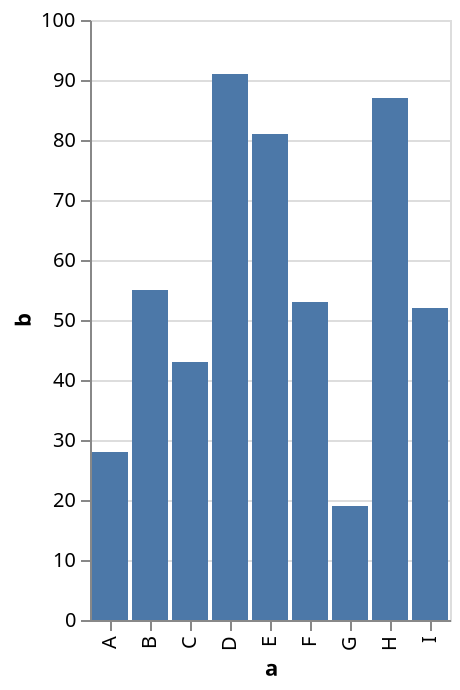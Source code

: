 {
  "config": { "view": { "continuousWidth": 400, "continuousHeight": 300 } },
  "data": { "name": "data-c2a3e89ba9d5d1687d5e8c28d630a033" },
  "mark": "bar",
  "encoding": {
    "x": { "field": "a", "type": "nominal" },
    "y": { "field": "b", "type": "quantitative" }
  },
  "$schema": "https://vega.github.io/schema/vega-lite/v4.17.0.json",
  "datasets": {
    "data-c2a3e89ba9d5d1687d5e8c28d630a033": [
      { "a": "A", "b": 28 },
      { "a": "B", "b": 55 },
      { "a": "C", "b": 43 },
      { "a": "D", "b": 91 },
      { "a": "E", "b": 81 },
      { "a": "F", "b": 53 },
      { "a": "G", "b": 19 },
      { "a": "H", "b": 87 },
      { "a": "I", "b": 52 }
    ]
  }
}
